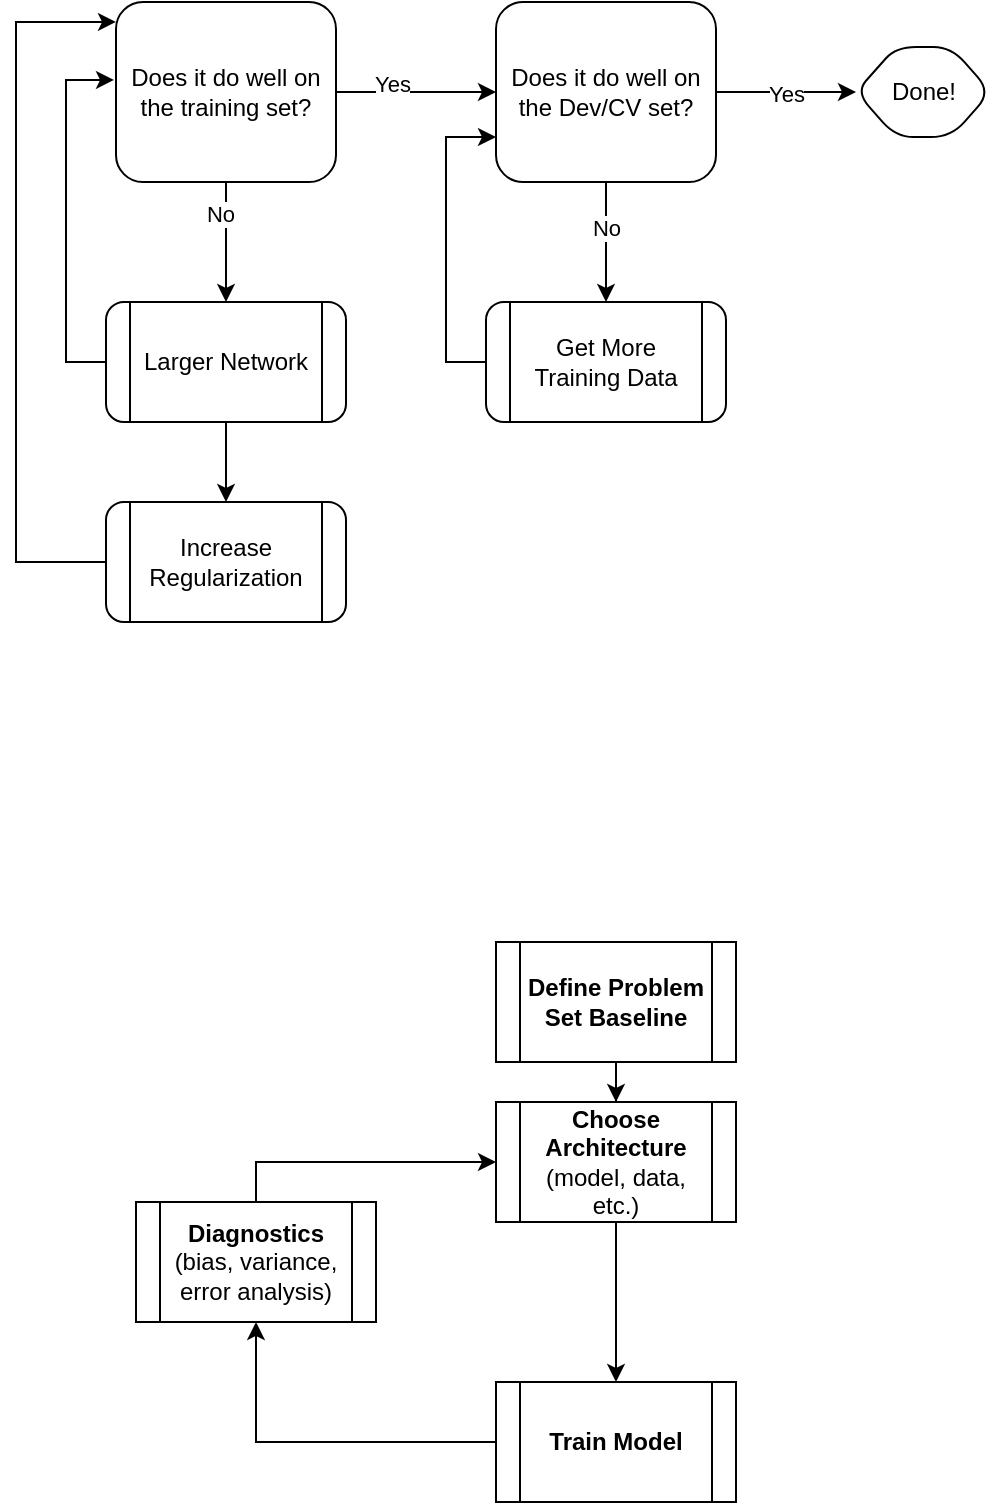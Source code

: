 <mxfile version="20.8.16" type="device"><diagram id="C5RBs43oDa-KdzZeNtuy" name="Page-1"><mxGraphModel dx="1242" dy="878" grid="1" gridSize="10" guides="1" tooltips="1" connect="1" arrows="1" fold="1" page="1" pageScale="1" pageWidth="827" pageHeight="1169" math="0" shadow="0"><root><mxCell id="WIyWlLk6GJQsqaUBKTNV-0"/><mxCell id="WIyWlLk6GJQsqaUBKTNV-1" parent="WIyWlLk6GJQsqaUBKTNV-0"/><mxCell id="2ZAjsbXS09brRS9b72aD-1" value="" style="edgeStyle=orthogonalEdgeStyle;rounded=0;orthogonalLoop=1;jettySize=auto;html=1;" parent="WIyWlLk6GJQsqaUBKTNV-1" source="WIyWlLk6GJQsqaUBKTNV-3" target="2ZAjsbXS09brRS9b72aD-0" edge="1"><mxGeometry relative="1" as="geometry"/></mxCell><mxCell id="2ZAjsbXS09brRS9b72aD-5" value="Yes" style="edgeLabel;html=1;align=center;verticalAlign=middle;resizable=0;points=[];" parent="2ZAjsbXS09brRS9b72aD-1" vertex="1" connectable="0"><mxGeometry x="-0.3" y="4" relative="1" as="geometry"><mxPoint as="offset"/></mxGeometry></mxCell><mxCell id="2ZAjsbXS09brRS9b72aD-12" value="" style="edgeStyle=orthogonalEdgeStyle;rounded=0;orthogonalLoop=1;jettySize=auto;html=1;" parent="WIyWlLk6GJQsqaUBKTNV-1" source="WIyWlLk6GJQsqaUBKTNV-3" target="2ZAjsbXS09brRS9b72aD-11" edge="1"><mxGeometry relative="1" as="geometry"/></mxCell><mxCell id="2ZAjsbXS09brRS9b72aD-13" value="No" style="edgeLabel;html=1;align=center;verticalAlign=middle;resizable=0;points=[];" parent="2ZAjsbXS09brRS9b72aD-12" vertex="1" connectable="0"><mxGeometry x="-0.467" y="-3" relative="1" as="geometry"><mxPoint as="offset"/></mxGeometry></mxCell><mxCell id="WIyWlLk6GJQsqaUBKTNV-3" value="Does it do well on the training set?" style="rounded=1;whiteSpace=wrap;html=1;fontSize=12;glass=0;strokeWidth=1;shadow=0;" parent="WIyWlLk6GJQsqaUBKTNV-1" vertex="1"><mxGeometry x="160" y="80" width="110" height="90" as="geometry"/></mxCell><mxCell id="2ZAjsbXS09brRS9b72aD-3" value="" style="edgeStyle=orthogonalEdgeStyle;rounded=0;orthogonalLoop=1;jettySize=auto;html=1;" parent="WIyWlLk6GJQsqaUBKTNV-1" source="2ZAjsbXS09brRS9b72aD-0" target="2ZAjsbXS09brRS9b72aD-2" edge="1"><mxGeometry relative="1" as="geometry"/></mxCell><mxCell id="2ZAjsbXS09brRS9b72aD-4" value="Yes" style="edgeLabel;html=1;align=center;verticalAlign=middle;resizable=0;points=[];" parent="2ZAjsbXS09brRS9b72aD-3" vertex="1" connectable="0"><mxGeometry y="-1" relative="1" as="geometry"><mxPoint as="offset"/></mxGeometry></mxCell><mxCell id="2ZAjsbXS09brRS9b72aD-9" value="" style="edgeStyle=orthogonalEdgeStyle;rounded=0;orthogonalLoop=1;jettySize=auto;html=1;" parent="WIyWlLk6GJQsqaUBKTNV-1" source="2ZAjsbXS09brRS9b72aD-0" target="2ZAjsbXS09brRS9b72aD-8" edge="1"><mxGeometry relative="1" as="geometry"/></mxCell><mxCell id="2ZAjsbXS09brRS9b72aD-10" value="No" style="edgeLabel;html=1;align=center;verticalAlign=middle;resizable=0;points=[];" parent="2ZAjsbXS09brRS9b72aD-9" vertex="1" connectable="0"><mxGeometry x="-0.233" relative="1" as="geometry"><mxPoint as="offset"/></mxGeometry></mxCell><mxCell id="2ZAjsbXS09brRS9b72aD-0" value="Does it do well on the Dev/CV set?" style="rounded=1;whiteSpace=wrap;html=1;fontSize=12;glass=0;strokeWidth=1;shadow=0;" parent="WIyWlLk6GJQsqaUBKTNV-1" vertex="1"><mxGeometry x="350" y="80" width="110" height="90" as="geometry"/></mxCell><mxCell id="2ZAjsbXS09brRS9b72aD-2" value="Done!" style="shape=hexagon;perimeter=hexagonPerimeter2;whiteSpace=wrap;html=1;fixedSize=1;rounded=1;glass=0;strokeWidth=1;shadow=0;" parent="WIyWlLk6GJQsqaUBKTNV-1" vertex="1"><mxGeometry x="530" y="102.5" width="67.5" height="45" as="geometry"/></mxCell><mxCell id="2ZAjsbXS09brRS9b72aD-14" style="edgeStyle=orthogonalEdgeStyle;rounded=0;orthogonalLoop=1;jettySize=auto;html=1;exitX=0;exitY=0.5;exitDx=0;exitDy=0;entryX=0;entryY=0.75;entryDx=0;entryDy=0;" parent="WIyWlLk6GJQsqaUBKTNV-1" source="2ZAjsbXS09brRS9b72aD-8" target="2ZAjsbXS09brRS9b72aD-0" edge="1"><mxGeometry relative="1" as="geometry"/></mxCell><mxCell id="2ZAjsbXS09brRS9b72aD-8" value="Get More Training Data" style="shape=process;whiteSpace=wrap;html=1;backgroundOutline=1;rounded=1;glass=0;strokeWidth=1;shadow=0;" parent="WIyWlLk6GJQsqaUBKTNV-1" vertex="1"><mxGeometry x="345" y="230" width="120" height="60" as="geometry"/></mxCell><mxCell id="2ZAjsbXS09brRS9b72aD-15" style="edgeStyle=orthogonalEdgeStyle;rounded=0;orthogonalLoop=1;jettySize=auto;html=1;exitX=0;exitY=0.5;exitDx=0;exitDy=0;entryX=-0.009;entryY=0.433;entryDx=0;entryDy=0;entryPerimeter=0;" parent="WIyWlLk6GJQsqaUBKTNV-1" source="2ZAjsbXS09brRS9b72aD-11" target="WIyWlLk6GJQsqaUBKTNV-3" edge="1"><mxGeometry relative="1" as="geometry"/></mxCell><mxCell id="2ZAjsbXS09brRS9b72aD-17" value="" style="edgeStyle=orthogonalEdgeStyle;rounded=0;orthogonalLoop=1;jettySize=auto;html=1;" parent="WIyWlLk6GJQsqaUBKTNV-1" source="2ZAjsbXS09brRS9b72aD-11" target="2ZAjsbXS09brRS9b72aD-16" edge="1"><mxGeometry relative="1" as="geometry"/></mxCell><mxCell id="2ZAjsbXS09brRS9b72aD-11" value="Larger Network" style="shape=process;whiteSpace=wrap;html=1;backgroundOutline=1;rounded=1;glass=0;strokeWidth=1;shadow=0;" parent="WIyWlLk6GJQsqaUBKTNV-1" vertex="1"><mxGeometry x="155" y="230" width="120" height="60" as="geometry"/></mxCell><mxCell id="2ZAjsbXS09brRS9b72aD-18" style="edgeStyle=orthogonalEdgeStyle;rounded=0;orthogonalLoop=1;jettySize=auto;html=1;exitX=0;exitY=0.5;exitDx=0;exitDy=0;entryX=0;entryY=0.111;entryDx=0;entryDy=0;entryPerimeter=0;" parent="WIyWlLk6GJQsqaUBKTNV-1" source="2ZAjsbXS09brRS9b72aD-16" target="WIyWlLk6GJQsqaUBKTNV-3" edge="1"><mxGeometry relative="1" as="geometry"><Array as="points"><mxPoint x="110" y="360"/><mxPoint x="110" y="90"/></Array></mxGeometry></mxCell><mxCell id="2ZAjsbXS09brRS9b72aD-16" value="Increase Regularization" style="shape=process;whiteSpace=wrap;html=1;backgroundOutline=1;rounded=1;glass=0;strokeWidth=1;shadow=0;" parent="WIyWlLk6GJQsqaUBKTNV-1" vertex="1"><mxGeometry x="155" y="330" width="120" height="60" as="geometry"/></mxCell><mxCell id="xxkCg7GxJK6X9Ah3vhhr-2" value="" style="edgeStyle=orthogonalEdgeStyle;rounded=0;orthogonalLoop=1;jettySize=auto;html=1;" edge="1" parent="WIyWlLk6GJQsqaUBKTNV-1" source="xxkCg7GxJK6X9Ah3vhhr-0" target="xxkCg7GxJK6X9Ah3vhhr-1"><mxGeometry relative="1" as="geometry"/></mxCell><mxCell id="xxkCg7GxJK6X9Ah3vhhr-0" value="&lt;b&gt;Define Problem&lt;br&gt;Set Baseline&lt;/b&gt;" style="shape=process;whiteSpace=wrap;html=1;backgroundOutline=1;" vertex="1" parent="WIyWlLk6GJQsqaUBKTNV-1"><mxGeometry x="350" y="550" width="120" height="60" as="geometry"/></mxCell><mxCell id="xxkCg7GxJK6X9Ah3vhhr-4" value="" style="edgeStyle=orthogonalEdgeStyle;rounded=0;orthogonalLoop=1;jettySize=auto;html=1;" edge="1" parent="WIyWlLk6GJQsqaUBKTNV-1" source="xxkCg7GxJK6X9Ah3vhhr-1" target="xxkCg7GxJK6X9Ah3vhhr-3"><mxGeometry relative="1" as="geometry"/></mxCell><mxCell id="xxkCg7GxJK6X9Ah3vhhr-1" value="&lt;b&gt;Choose Architecture&lt;/b&gt;&lt;br&gt;(model, data, etc.)" style="shape=process;whiteSpace=wrap;html=1;backgroundOutline=1;" vertex="1" parent="WIyWlLk6GJQsqaUBKTNV-1"><mxGeometry x="350" y="630" width="120" height="60" as="geometry"/></mxCell><mxCell id="xxkCg7GxJK6X9Ah3vhhr-6" value="" style="edgeStyle=orthogonalEdgeStyle;rounded=0;orthogonalLoop=1;jettySize=auto;html=1;" edge="1" parent="WIyWlLk6GJQsqaUBKTNV-1" source="xxkCg7GxJK6X9Ah3vhhr-3" target="xxkCg7GxJK6X9Ah3vhhr-5"><mxGeometry relative="1" as="geometry"/></mxCell><mxCell id="xxkCg7GxJK6X9Ah3vhhr-3" value="&lt;b&gt;Train Model&lt;/b&gt;" style="shape=process;whiteSpace=wrap;html=1;backgroundOutline=1;" vertex="1" parent="WIyWlLk6GJQsqaUBKTNV-1"><mxGeometry x="350" y="770" width="120" height="60" as="geometry"/></mxCell><mxCell id="xxkCg7GxJK6X9Ah3vhhr-7" style="edgeStyle=orthogonalEdgeStyle;rounded=0;orthogonalLoop=1;jettySize=auto;html=1;exitX=0.5;exitY=0;exitDx=0;exitDy=0;entryX=0;entryY=0.5;entryDx=0;entryDy=0;" edge="1" parent="WIyWlLk6GJQsqaUBKTNV-1" source="xxkCg7GxJK6X9Ah3vhhr-5" target="xxkCg7GxJK6X9Ah3vhhr-1"><mxGeometry relative="1" as="geometry"/></mxCell><mxCell id="xxkCg7GxJK6X9Ah3vhhr-5" value="&lt;b&gt;Diagnostics&lt;/b&gt;&lt;br&gt;(bias, variance, error analysis)" style="shape=process;whiteSpace=wrap;html=1;backgroundOutline=1;" vertex="1" parent="WIyWlLk6GJQsqaUBKTNV-1"><mxGeometry x="170" y="680" width="120" height="60" as="geometry"/></mxCell></root></mxGraphModel></diagram></mxfile>